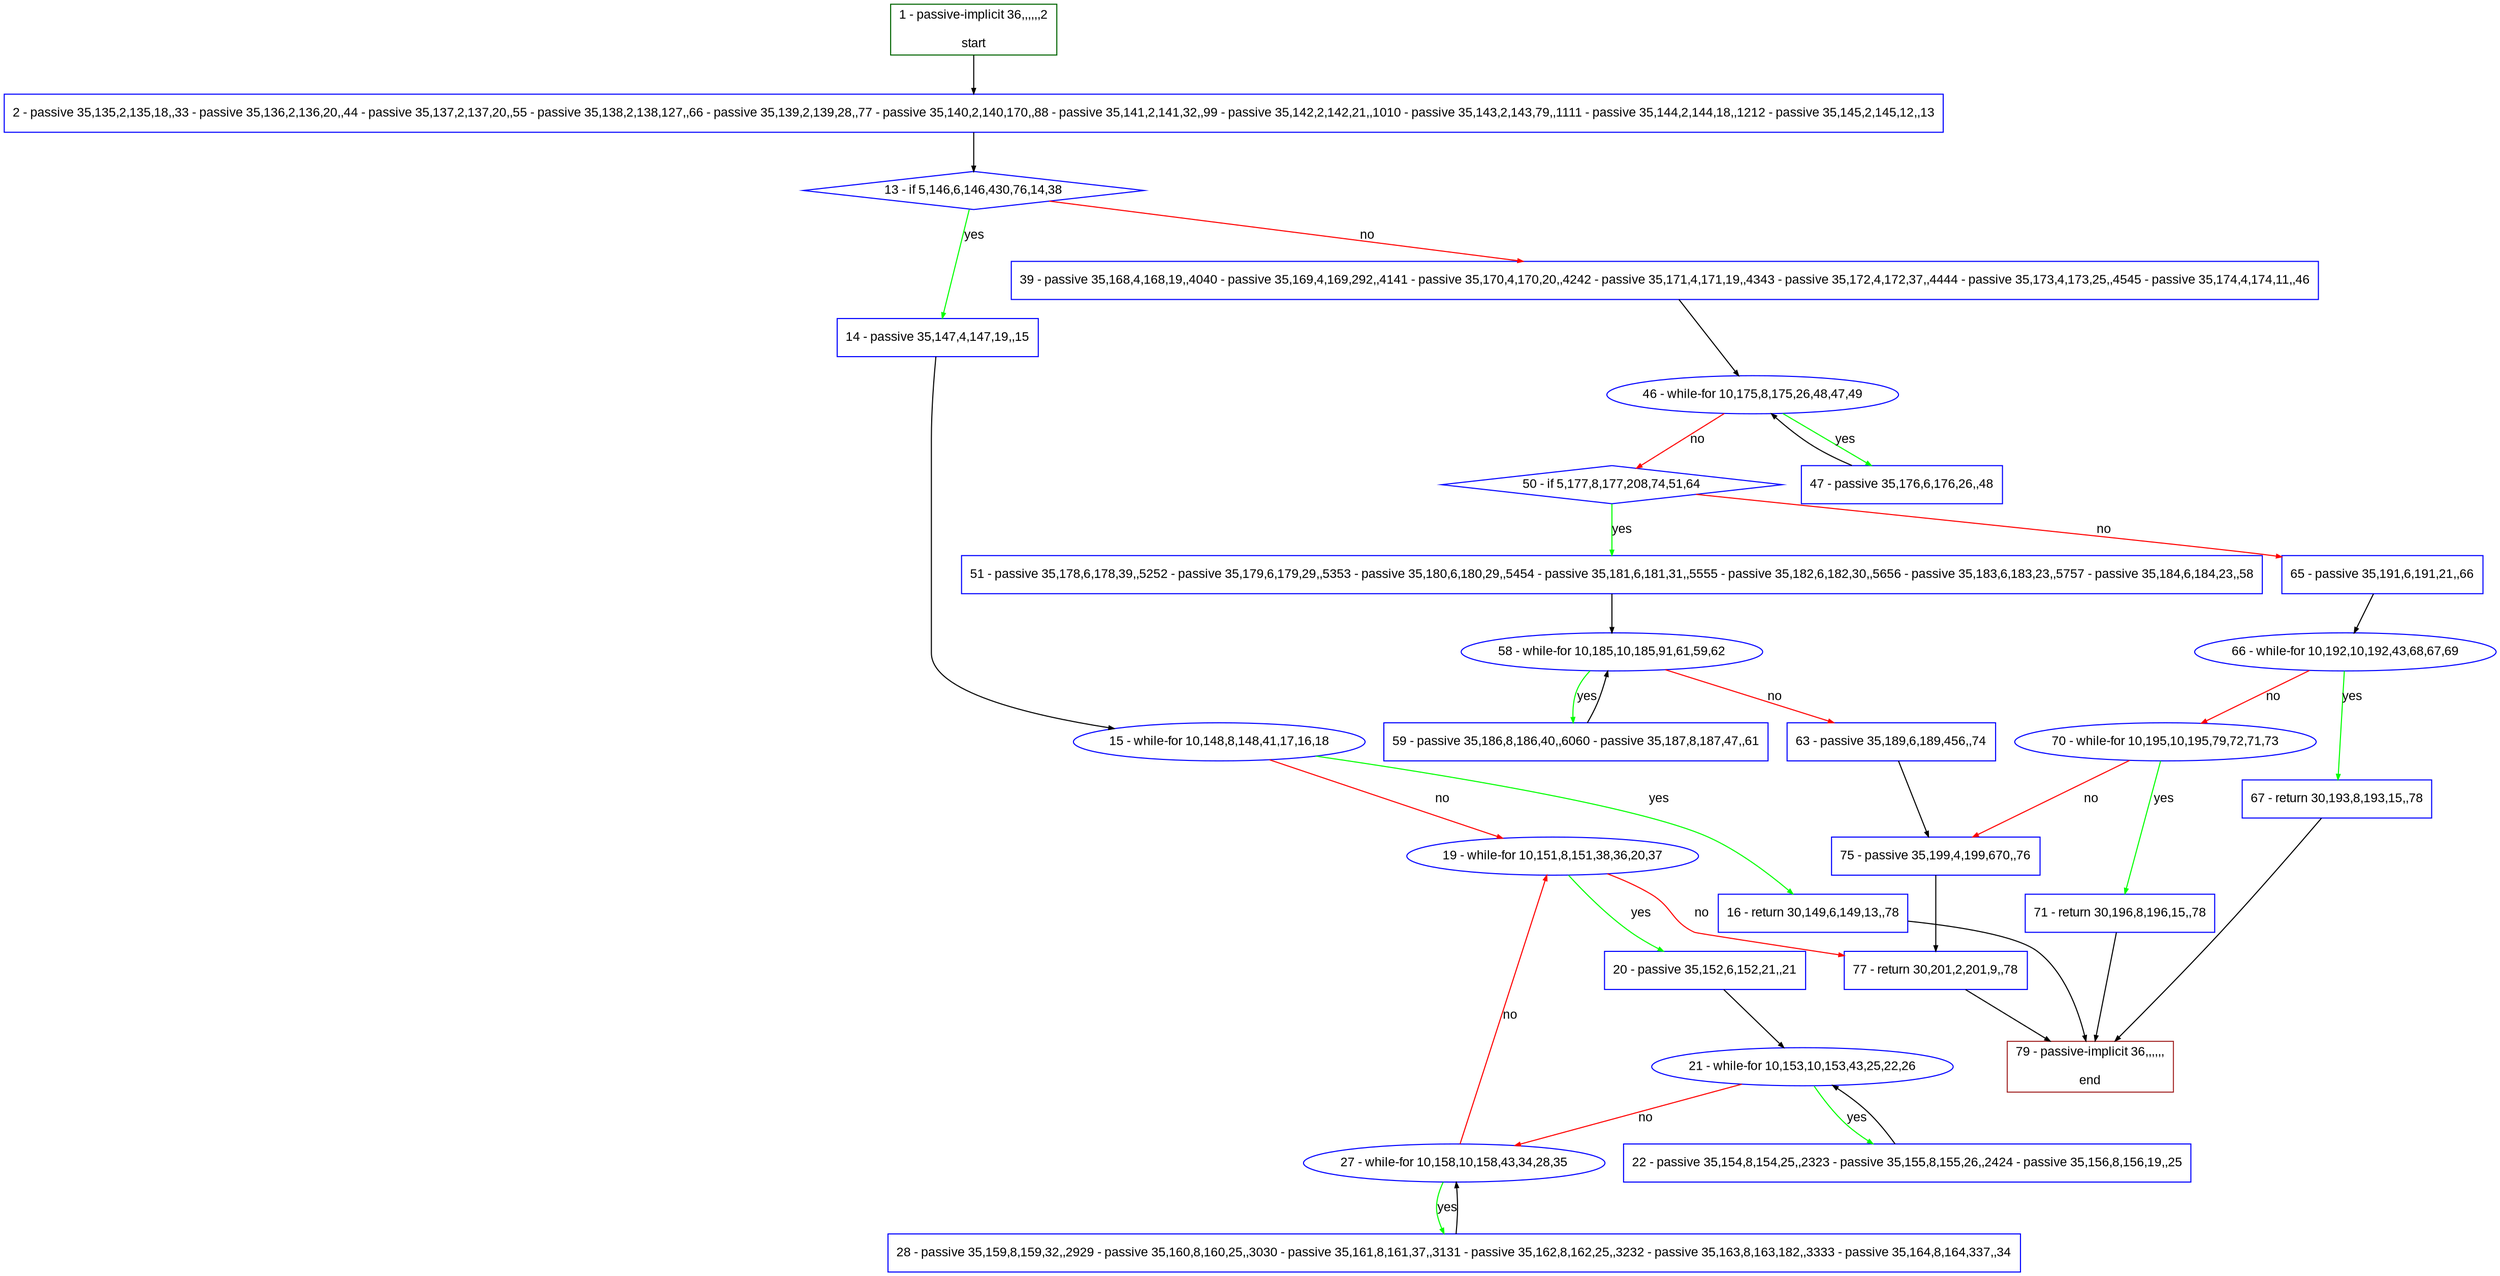 digraph "" {
  graph [pack="true", label="", fontsize="12", packmode="clust", fontname="Arial", fillcolor="#FFFFCC", bgcolor="white", style="rounded,filled", compound="true"];
  node [node_initialized="no", label="", color="grey", fontsize="12", fillcolor="white", fontname="Arial", style="filled", shape="rectangle", compound="true", fixedsize="false"];
  edge [fontcolor="black", arrowhead="normal", arrowtail="none", arrowsize="0.5", ltail="", label="", color="black", fontsize="12", lhead="", fontname="Arial", dir="forward", compound="true"];
  __N1 [label="2 - passive 35,135,2,135,18,,33 - passive 35,136,2,136,20,,44 - passive 35,137,2,137,20,,55 - passive 35,138,2,138,127,,66 - passive 35,139,2,139,28,,77 - passive 35,140,2,140,170,,88 - passive 35,141,2,141,32,,99 - passive 35,142,2,142,21,,1010 - passive 35,143,2,143,79,,1111 - passive 35,144,2,144,18,,1212 - passive 35,145,2,145,12,,13", color="#0000ff", fillcolor="#ffffff", style="filled", shape="box"];
  __N2 [label="1 - passive-implicit 36,,,,,,2\n\nstart", color="#006400", fillcolor="#ffffff", style="filled", shape="box"];
  __N3 [label="13 - if 5,146,6,146,430,76,14,38", color="#0000ff", fillcolor="#ffffff", style="filled", shape="diamond"];
  __N4 [label="14 - passive 35,147,4,147,19,,15", color="#0000ff", fillcolor="#ffffff", style="filled", shape="box"];
  __N5 [label="39 - passive 35,168,4,168,19,,4040 - passive 35,169,4,169,292,,4141 - passive 35,170,4,170,20,,4242 - passive 35,171,4,171,19,,4343 - passive 35,172,4,172,37,,4444 - passive 35,173,4,173,25,,4545 - passive 35,174,4,174,11,,46", color="#0000ff", fillcolor="#ffffff", style="filled", shape="box"];
  __N6 [label="15 - while-for 10,148,8,148,41,17,16,18", color="#0000ff", fillcolor="#ffffff", style="filled", shape="oval"];
  __N7 [label="16 - return 30,149,6,149,13,,78", color="#0000ff", fillcolor="#ffffff", style="filled", shape="box"];
  __N8 [label="19 - while-for 10,151,8,151,38,36,20,37", color="#0000ff", fillcolor="#ffffff", style="filled", shape="oval"];
  __N9 [label="79 - passive-implicit 36,,,,,,\n\nend", color="#a52a2a", fillcolor="#ffffff", style="filled", shape="box"];
  __N10 [label="20 - passive 35,152,6,152,21,,21", color="#0000ff", fillcolor="#ffffff", style="filled", shape="box"];
  __N11 [label="77 - return 30,201,2,201,9,,78", color="#0000ff", fillcolor="#ffffff", style="filled", shape="box"];
  __N12 [label="21 - while-for 10,153,10,153,43,25,22,26", color="#0000ff", fillcolor="#ffffff", style="filled", shape="oval"];
  __N13 [label="22 - passive 35,154,8,154,25,,2323 - passive 35,155,8,155,26,,2424 - passive 35,156,8,156,19,,25", color="#0000ff", fillcolor="#ffffff", style="filled", shape="box"];
  __N14 [label="27 - while-for 10,158,10,158,43,34,28,35", color="#0000ff", fillcolor="#ffffff", style="filled", shape="oval"];
  __N15 [label="28 - passive 35,159,8,159,32,,2929 - passive 35,160,8,160,25,,3030 - passive 35,161,8,161,37,,3131 - passive 35,162,8,162,25,,3232 - passive 35,163,8,163,182,,3333 - passive 35,164,8,164,337,,34", color="#0000ff", fillcolor="#ffffff", style="filled", shape="box"];
  __N16 [label="46 - while-for 10,175,8,175,26,48,47,49", color="#0000ff", fillcolor="#ffffff", style="filled", shape="oval"];
  __N17 [label="47 - passive 35,176,6,176,26,,48", color="#0000ff", fillcolor="#ffffff", style="filled", shape="box"];
  __N18 [label="50 - if 5,177,8,177,208,74,51,64", color="#0000ff", fillcolor="#ffffff", style="filled", shape="diamond"];
  __N19 [label="51 - passive 35,178,6,178,39,,5252 - passive 35,179,6,179,29,,5353 - passive 35,180,6,180,29,,5454 - passive 35,181,6,181,31,,5555 - passive 35,182,6,182,30,,5656 - passive 35,183,6,183,23,,5757 - passive 35,184,6,184,23,,58", color="#0000ff", fillcolor="#ffffff", style="filled", shape="box"];
  __N20 [label="65 - passive 35,191,6,191,21,,66", color="#0000ff", fillcolor="#ffffff", style="filled", shape="box"];
  __N21 [label="58 - while-for 10,185,10,185,91,61,59,62", color="#0000ff", fillcolor="#ffffff", style="filled", shape="oval"];
  __N22 [label="59 - passive 35,186,8,186,40,,6060 - passive 35,187,8,187,47,,61", color="#0000ff", fillcolor="#ffffff", style="filled", shape="box"];
  __N23 [label="63 - passive 35,189,6,189,456,,74", color="#0000ff", fillcolor="#ffffff", style="filled", shape="box"];
  __N24 [label="75 - passive 35,199,4,199,670,,76", color="#0000ff", fillcolor="#ffffff", style="filled", shape="box"];
  __N25 [label="66 - while-for 10,192,10,192,43,68,67,69", color="#0000ff", fillcolor="#ffffff", style="filled", shape="oval"];
  __N26 [label="67 - return 30,193,8,193,15,,78", color="#0000ff", fillcolor="#ffffff", style="filled", shape="box"];
  __N27 [label="70 - while-for 10,195,10,195,79,72,71,73", color="#0000ff", fillcolor="#ffffff", style="filled", shape="oval"];
  __N28 [label="71 - return 30,196,8,196,15,,78", color="#0000ff", fillcolor="#ffffff", style="filled", shape="box"];
  __N2 -> __N1 [arrowhead="normal", arrowtail="none", color="#000000", label="", dir="forward"];
  __N1 -> __N3 [arrowhead="normal", arrowtail="none", color="#000000", label="", dir="forward"];
  __N3 -> __N4 [arrowhead="normal", arrowtail="none", color="#00ff00", label="yes", dir="forward"];
  __N3 -> __N5 [arrowhead="normal", arrowtail="none", color="#ff0000", label="no", dir="forward"];
  __N4 -> __N6 [arrowhead="normal", arrowtail="none", color="#000000", label="", dir="forward"];
  __N6 -> __N7 [arrowhead="normal", arrowtail="none", color="#00ff00", label="yes", dir="forward"];
  __N6 -> __N8 [arrowhead="normal", arrowtail="none", color="#ff0000", label="no", dir="forward"];
  __N7 -> __N9 [arrowhead="normal", arrowtail="none", color="#000000", label="", dir="forward"];
  __N8 -> __N10 [arrowhead="normal", arrowtail="none", color="#00ff00", label="yes", dir="forward"];
  __N8 -> __N11 [arrowhead="normal", arrowtail="none", color="#ff0000", label="no", dir="forward"];
  __N10 -> __N12 [arrowhead="normal", arrowtail="none", color="#000000", label="", dir="forward"];
  __N12 -> __N13 [arrowhead="normal", arrowtail="none", color="#00ff00", label="yes", dir="forward"];
  __N13 -> __N12 [arrowhead="normal", arrowtail="none", color="#000000", label="", dir="forward"];
  __N12 -> __N14 [arrowhead="normal", arrowtail="none", color="#ff0000", label="no", dir="forward"];
  __N14 -> __N8 [arrowhead="normal", arrowtail="none", color="#ff0000", label="no", dir="forward"];
  __N14 -> __N15 [arrowhead="normal", arrowtail="none", color="#00ff00", label="yes", dir="forward"];
  __N15 -> __N14 [arrowhead="normal", arrowtail="none", color="#000000", label="", dir="forward"];
  __N5 -> __N16 [arrowhead="normal", arrowtail="none", color="#000000", label="", dir="forward"];
  __N16 -> __N17 [arrowhead="normal", arrowtail="none", color="#00ff00", label="yes", dir="forward"];
  __N17 -> __N16 [arrowhead="normal", arrowtail="none", color="#000000", label="", dir="forward"];
  __N16 -> __N18 [arrowhead="normal", arrowtail="none", color="#ff0000", label="no", dir="forward"];
  __N18 -> __N19 [arrowhead="normal", arrowtail="none", color="#00ff00", label="yes", dir="forward"];
  __N18 -> __N20 [arrowhead="normal", arrowtail="none", color="#ff0000", label="no", dir="forward"];
  __N19 -> __N21 [arrowhead="normal", arrowtail="none", color="#000000", label="", dir="forward"];
  __N21 -> __N22 [arrowhead="normal", arrowtail="none", color="#00ff00", label="yes", dir="forward"];
  __N22 -> __N21 [arrowhead="normal", arrowtail="none", color="#000000", label="", dir="forward"];
  __N21 -> __N23 [arrowhead="normal", arrowtail="none", color="#ff0000", label="no", dir="forward"];
  __N23 -> __N24 [arrowhead="normal", arrowtail="none", color="#000000", label="", dir="forward"];
  __N20 -> __N25 [arrowhead="normal", arrowtail="none", color="#000000", label="", dir="forward"];
  __N25 -> __N26 [arrowhead="normal", arrowtail="none", color="#00ff00", label="yes", dir="forward"];
  __N25 -> __N27 [arrowhead="normal", arrowtail="none", color="#ff0000", label="no", dir="forward"];
  __N26 -> __N9 [arrowhead="normal", arrowtail="none", color="#000000", label="", dir="forward"];
  __N27 -> __N28 [arrowhead="normal", arrowtail="none", color="#00ff00", label="yes", dir="forward"];
  __N27 -> __N24 [arrowhead="normal", arrowtail="none", color="#ff0000", label="no", dir="forward"];
  __N28 -> __N9 [arrowhead="normal", arrowtail="none", color="#000000", label="", dir="forward"];
  __N24 -> __N11 [arrowhead="normal", arrowtail="none", color="#000000", label="", dir="forward"];
  __N11 -> __N9 [arrowhead="normal", arrowtail="none", color="#000000", label="", dir="forward"];
}
